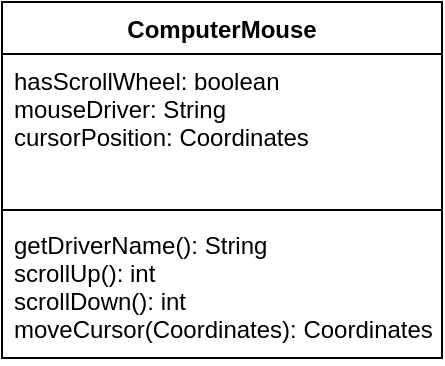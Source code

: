 <mxfile version="14.2.9" type="github">
  <diagram id="mDXGSv0zrrx9h79AJLXz" name="Page-1">
    <mxGraphModel dx="868" dy="393" grid="1" gridSize="10" guides="1" tooltips="1" connect="1" arrows="1" fold="1" page="1" pageScale="1" pageWidth="850" pageHeight="1100" math="0" shadow="0">
      <root>
        <mxCell id="0" />
        <mxCell id="1" parent="0" />
        <mxCell id="8H6oDl0V0kuARWTHmhPm-1" value="ComputerMouse" style="swimlane;fontStyle=1;align=center;verticalAlign=top;childLayout=stackLayout;horizontal=1;startSize=26;horizontalStack=0;resizeParent=1;resizeParentMax=0;resizeLast=0;collapsible=1;marginBottom=0;" vertex="1" parent="1">
          <mxGeometry x="80" y="40" width="220" height="178" as="geometry" />
        </mxCell>
        <mxCell id="8H6oDl0V0kuARWTHmhPm-2" value="hasScrollWheel: boolean&#xa;mouseDriver: String&#xa;cursorPosition: Coordinates&#xa;" style="text;strokeColor=none;fillColor=none;align=left;verticalAlign=top;spacingLeft=4;spacingRight=4;overflow=hidden;rotatable=0;points=[[0,0.5],[1,0.5]];portConstraint=eastwest;" vertex="1" parent="8H6oDl0V0kuARWTHmhPm-1">
          <mxGeometry y="26" width="220" height="74" as="geometry" />
        </mxCell>
        <mxCell id="8H6oDl0V0kuARWTHmhPm-3" value="" style="line;strokeWidth=1;fillColor=none;align=left;verticalAlign=middle;spacingTop=-1;spacingLeft=3;spacingRight=3;rotatable=0;labelPosition=right;points=[];portConstraint=eastwest;" vertex="1" parent="8H6oDl0V0kuARWTHmhPm-1">
          <mxGeometry y="100" width="220" height="8" as="geometry" />
        </mxCell>
        <mxCell id="8H6oDl0V0kuARWTHmhPm-4" value="getDriverName(): String&#xa;scrollUp(): int&#xa;scrollDown(): int&#xa;moveCursor(Coordinates): Coordinates" style="text;strokeColor=none;fillColor=none;align=left;verticalAlign=top;spacingLeft=4;spacingRight=4;overflow=hidden;rotatable=0;points=[[0,0.5],[1,0.5]];portConstraint=eastwest;" vertex="1" parent="8H6oDl0V0kuARWTHmhPm-1">
          <mxGeometry y="108" width="220" height="70" as="geometry" />
        </mxCell>
      </root>
    </mxGraphModel>
  </diagram>
</mxfile>
